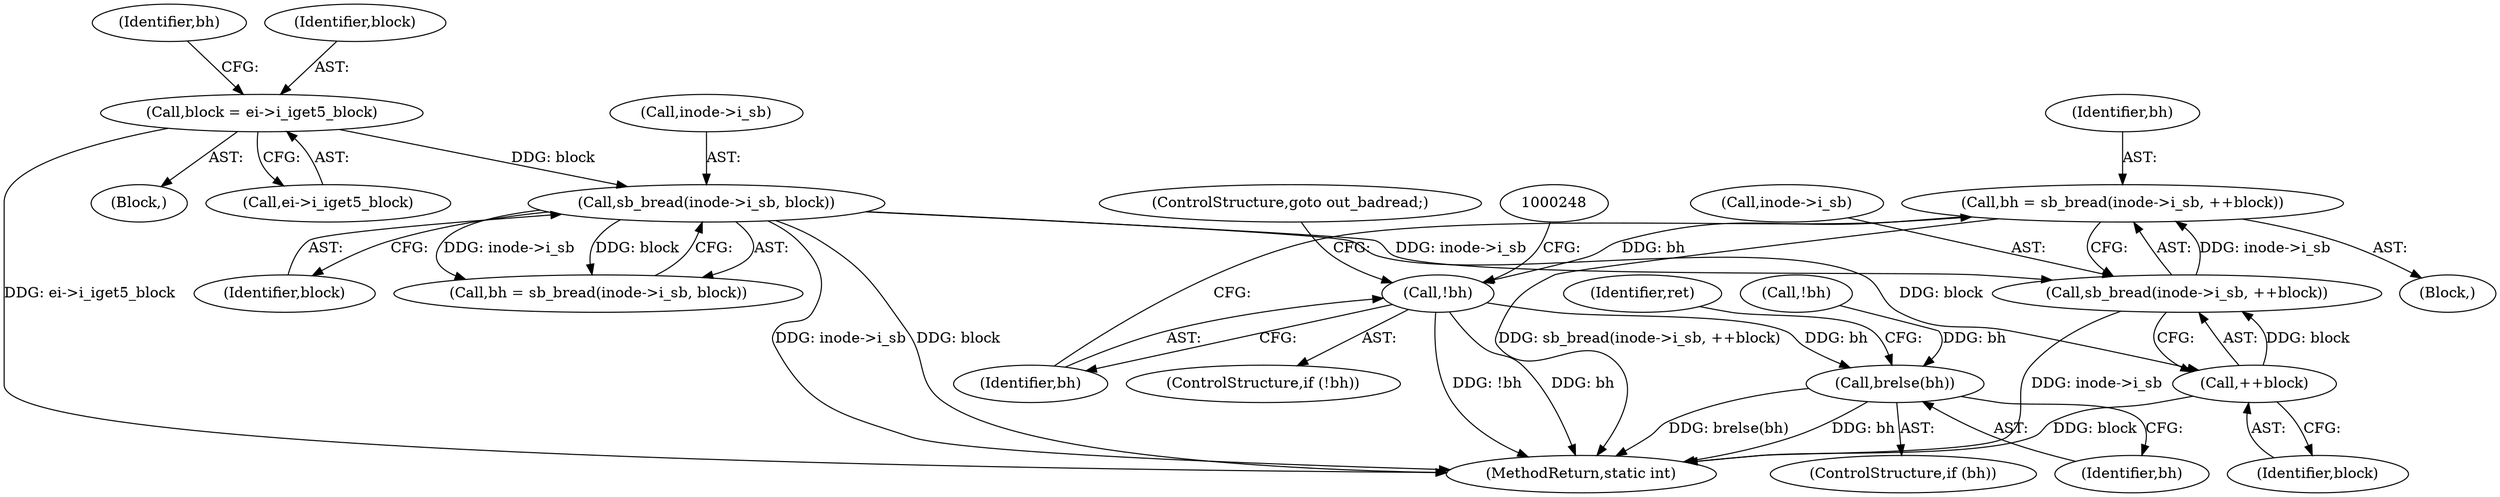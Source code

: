 digraph "0_linux_410dd3cf4c9b36f27ed4542ee18b1af5e68645a4_0@API" {
"1000233" [label="(Call,bh = sb_bread(inode->i_sb, ++block))"];
"1000235" [label="(Call,sb_bread(inode->i_sb, ++block))"];
"1000166" [label="(Call,sb_bread(inode->i_sb, block))"];
"1000159" [label="(Call,block = ei->i_iget5_block)"];
"1000239" [label="(Call,++block)"];
"1000242" [label="(Call,!bh)"];
"1000718" [label="(Call,brelse(bh))"];
"1000244" [label="(ControlStructure,goto out_badread;)"];
"1000170" [label="(Identifier,block)"];
"1000235" [label="(Call,sb_bread(inode->i_sb, ++block))"];
"1000243" [label="(Identifier,bh)"];
"1000114" [label="(Block,)"];
"1000242" [label="(Call,!bh)"];
"1000167" [label="(Call,inode->i_sb)"];
"1000166" [label="(Call,sb_bread(inode->i_sb, block))"];
"1000240" [label="(Identifier,block)"];
"1000236" [label="(Call,inode->i_sb)"];
"1000716" [label="(ControlStructure,if (bh))"];
"1000241" [label="(ControlStructure,if (!bh))"];
"1000159" [label="(Call,block = ei->i_iget5_block)"];
"1000165" [label="(Identifier,bh)"];
"1000721" [label="(Identifier,ret)"];
"1000172" [label="(Call,!bh)"];
"1000239" [label="(Call,++block)"];
"1000161" [label="(Call,ei->i_iget5_block)"];
"1000725" [label="(MethodReturn,static int)"];
"1000718" [label="(Call,brelse(bh))"];
"1000201" [label="(Block,)"];
"1000233" [label="(Call,bh = sb_bread(inode->i_sb, ++block))"];
"1000234" [label="(Identifier,bh)"];
"1000719" [label="(Identifier,bh)"];
"1000164" [label="(Call,bh = sb_bread(inode->i_sb, block))"];
"1000160" [label="(Identifier,block)"];
"1000233" -> "1000201"  [label="AST: "];
"1000233" -> "1000235"  [label="CFG: "];
"1000234" -> "1000233"  [label="AST: "];
"1000235" -> "1000233"  [label="AST: "];
"1000243" -> "1000233"  [label="CFG: "];
"1000233" -> "1000725"  [label="DDG: sb_bread(inode->i_sb, ++block)"];
"1000235" -> "1000233"  [label="DDG: inode->i_sb"];
"1000233" -> "1000242"  [label="DDG: bh"];
"1000235" -> "1000239"  [label="CFG: "];
"1000236" -> "1000235"  [label="AST: "];
"1000239" -> "1000235"  [label="AST: "];
"1000235" -> "1000725"  [label="DDG: inode->i_sb"];
"1000166" -> "1000235"  [label="DDG: inode->i_sb"];
"1000239" -> "1000235"  [label="DDG: block"];
"1000166" -> "1000164"  [label="AST: "];
"1000166" -> "1000170"  [label="CFG: "];
"1000167" -> "1000166"  [label="AST: "];
"1000170" -> "1000166"  [label="AST: "];
"1000164" -> "1000166"  [label="CFG: "];
"1000166" -> "1000725"  [label="DDG: inode->i_sb"];
"1000166" -> "1000725"  [label="DDG: block"];
"1000166" -> "1000164"  [label="DDG: inode->i_sb"];
"1000166" -> "1000164"  [label="DDG: block"];
"1000159" -> "1000166"  [label="DDG: block"];
"1000166" -> "1000239"  [label="DDG: block"];
"1000159" -> "1000114"  [label="AST: "];
"1000159" -> "1000161"  [label="CFG: "];
"1000160" -> "1000159"  [label="AST: "];
"1000161" -> "1000159"  [label="AST: "];
"1000165" -> "1000159"  [label="CFG: "];
"1000159" -> "1000725"  [label="DDG: ei->i_iget5_block"];
"1000239" -> "1000240"  [label="CFG: "];
"1000240" -> "1000239"  [label="AST: "];
"1000239" -> "1000725"  [label="DDG: block"];
"1000242" -> "1000241"  [label="AST: "];
"1000242" -> "1000243"  [label="CFG: "];
"1000243" -> "1000242"  [label="AST: "];
"1000244" -> "1000242"  [label="CFG: "];
"1000248" -> "1000242"  [label="CFG: "];
"1000242" -> "1000725"  [label="DDG: !bh"];
"1000242" -> "1000725"  [label="DDG: bh"];
"1000242" -> "1000718"  [label="DDG: bh"];
"1000718" -> "1000716"  [label="AST: "];
"1000718" -> "1000719"  [label="CFG: "];
"1000719" -> "1000718"  [label="AST: "];
"1000721" -> "1000718"  [label="CFG: "];
"1000718" -> "1000725"  [label="DDG: bh"];
"1000718" -> "1000725"  [label="DDG: brelse(bh)"];
"1000172" -> "1000718"  [label="DDG: bh"];
}
